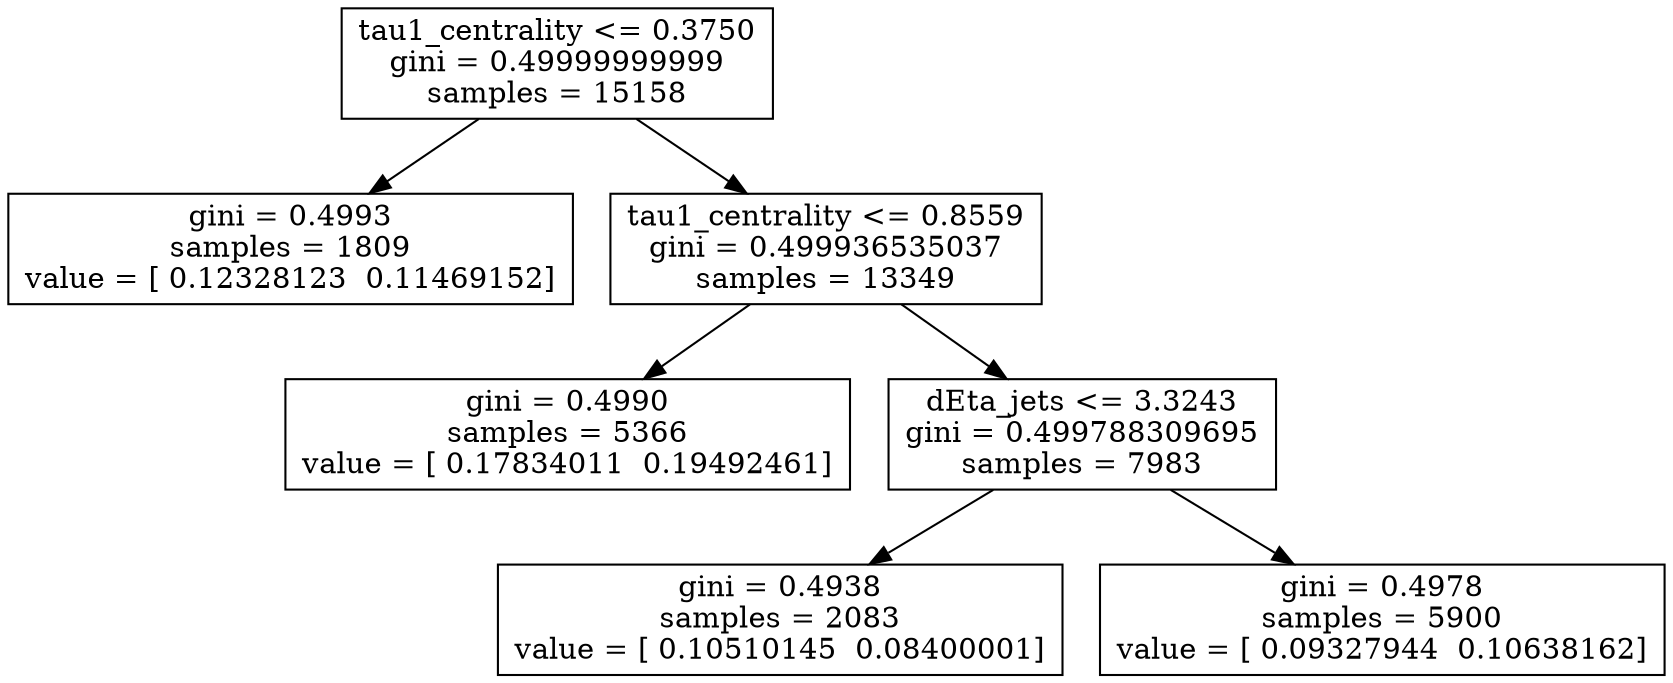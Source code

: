 digraph Tree {
0 [label="tau1_centrality <= 0.3750\ngini = 0.49999999999\nsamples = 15158", shape="box"] ;
1 [label="gini = 0.4993\nsamples = 1809\nvalue = [ 0.12328123  0.11469152]", shape="box"] ;
0 -> 1 ;
2 [label="tau1_centrality <= 0.8559\ngini = 0.499936535037\nsamples = 13349", shape="box"] ;
0 -> 2 ;
3 [label="gini = 0.4990\nsamples = 5366\nvalue = [ 0.17834011  0.19492461]", shape="box"] ;
2 -> 3 ;
4 [label="dEta_jets <= 3.3243\ngini = 0.499788309695\nsamples = 7983", shape="box"] ;
2 -> 4 ;
5 [label="gini = 0.4938\nsamples = 2083\nvalue = [ 0.10510145  0.08400001]", shape="box"] ;
4 -> 5 ;
6 [label="gini = 0.4978\nsamples = 5900\nvalue = [ 0.09327944  0.10638162]", shape="box"] ;
4 -> 6 ;
}